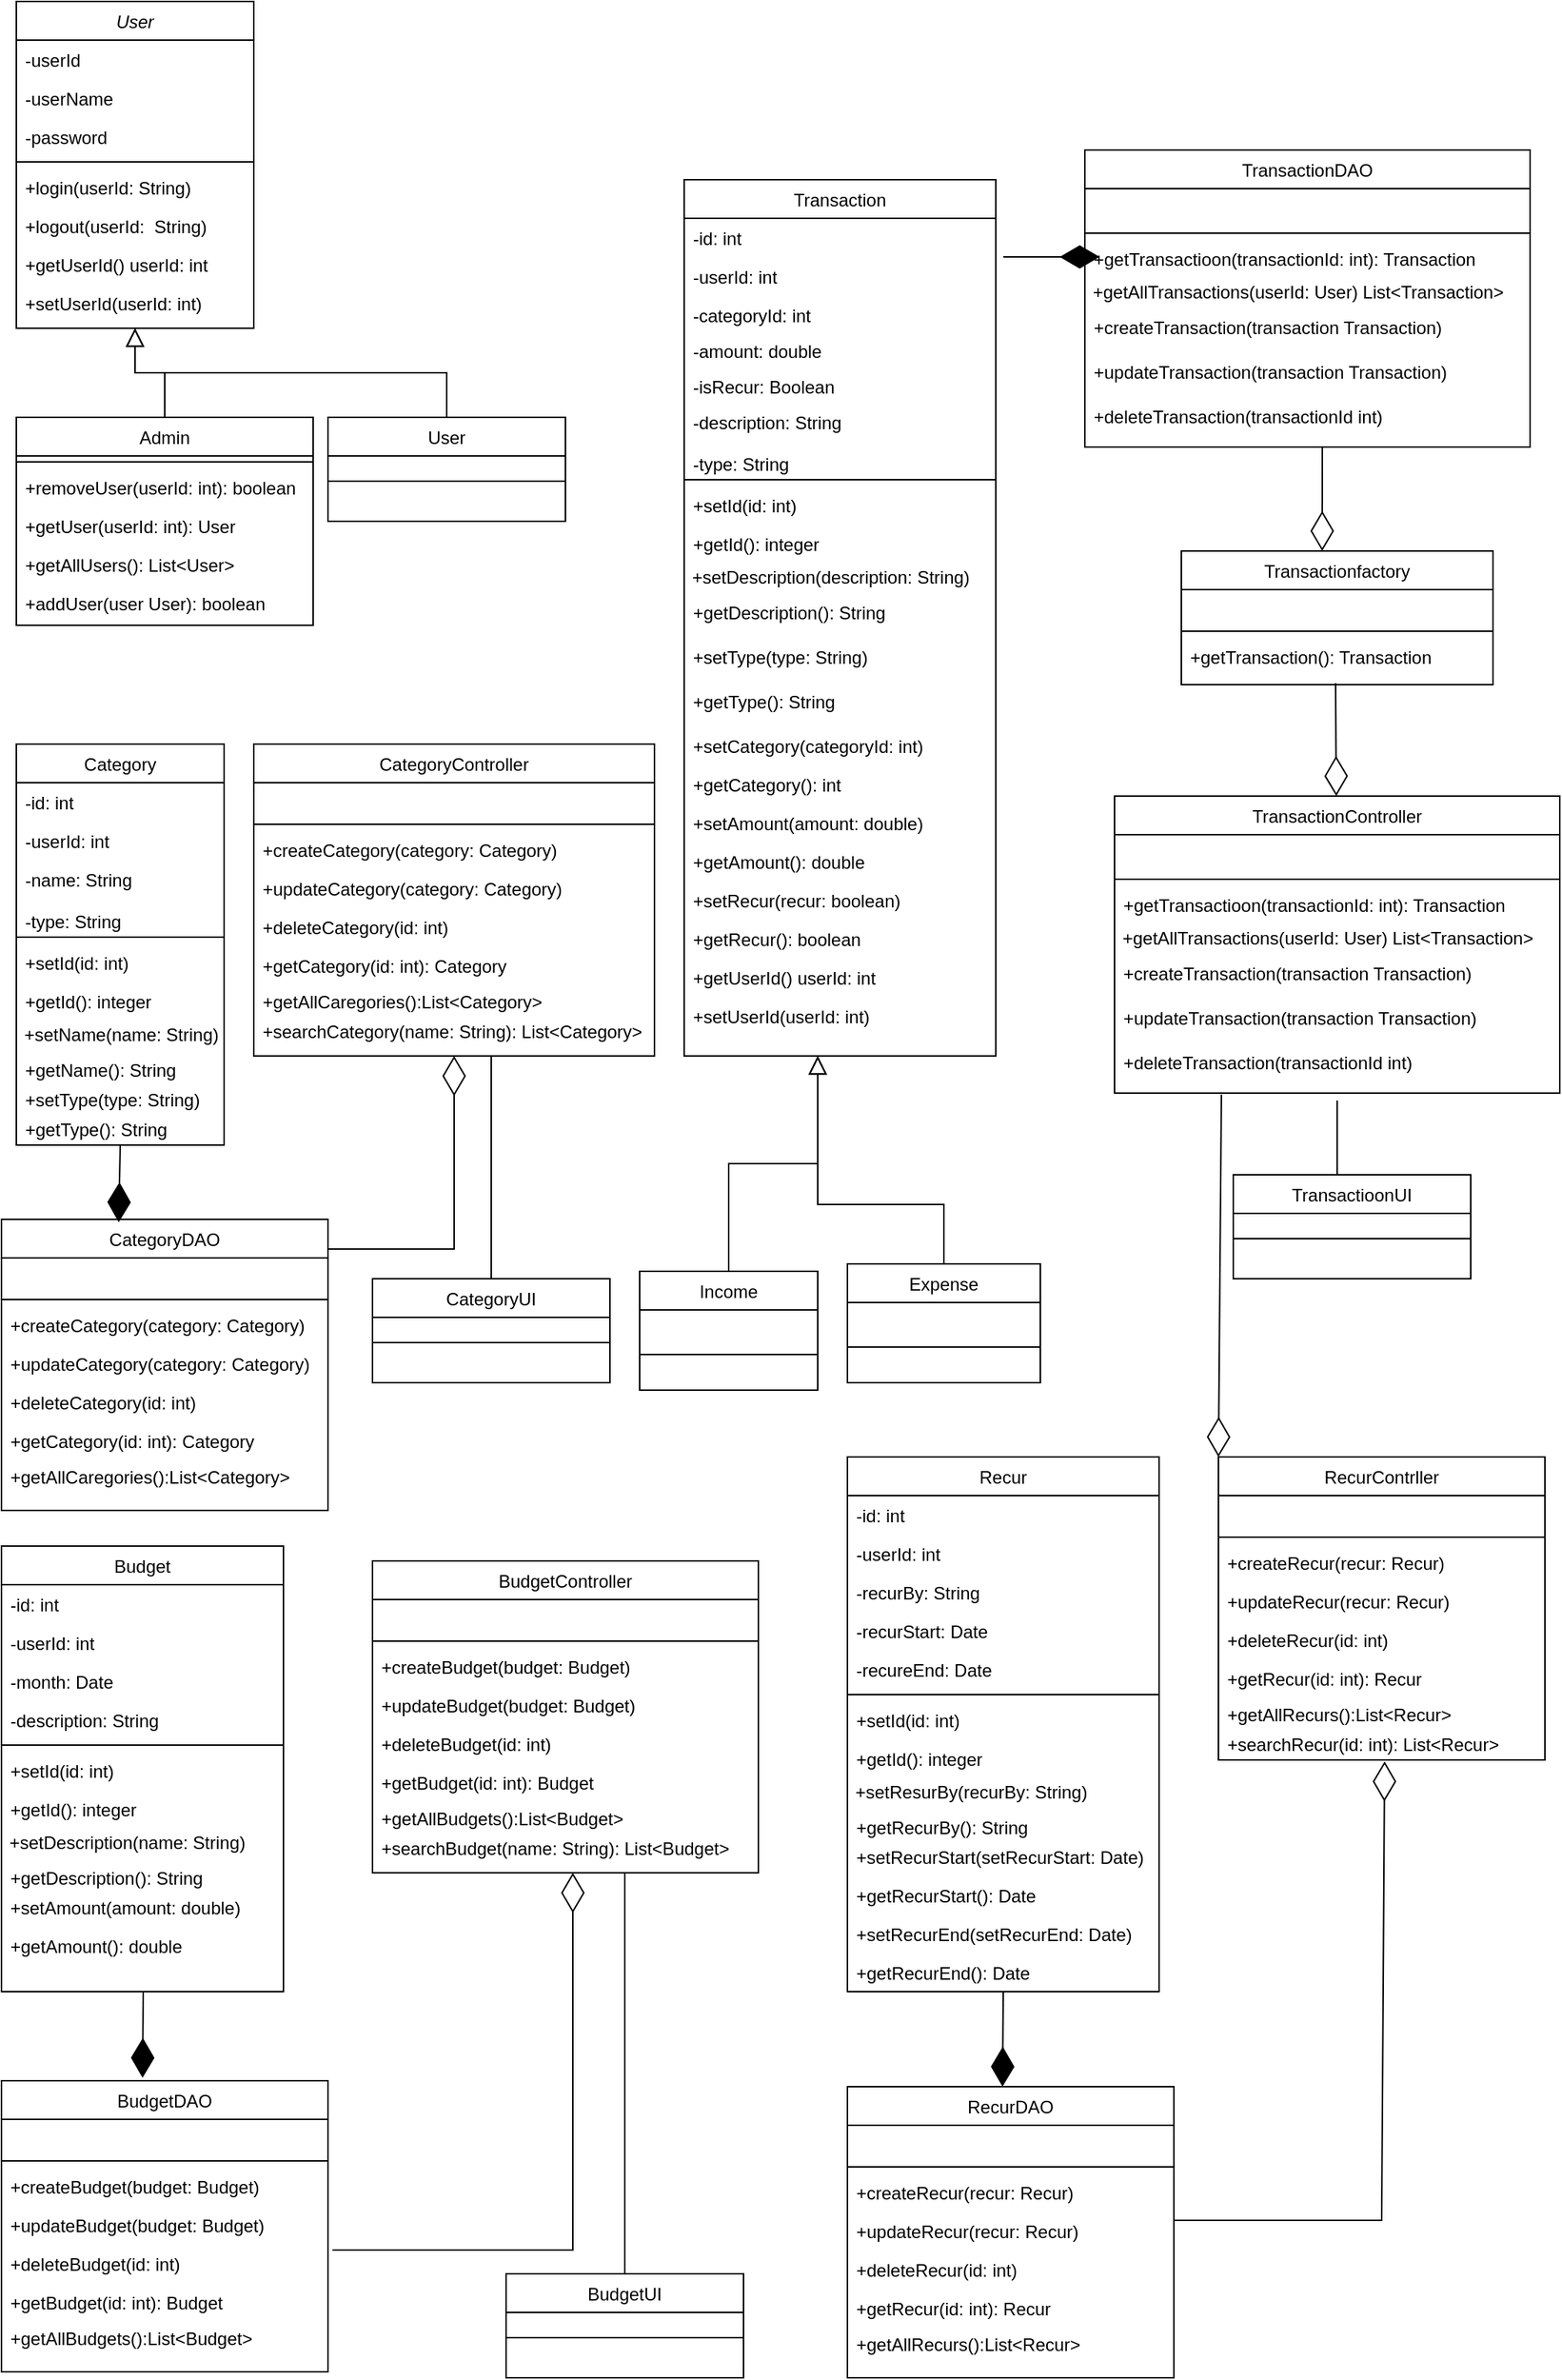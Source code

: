<mxfile version="15.9.6" type="device"><diagram id="C5RBs43oDa-KdzZeNtuy" name="Page-1"><mxGraphModel dx="828" dy="452" grid="1" gridSize="10" guides="1" tooltips="1" connect="1" arrows="1" fold="1" page="1" pageScale="1" pageWidth="827" pageHeight="1169" math="0" shadow="0"><root><mxCell id="WIyWlLk6GJQsqaUBKTNV-0"/><mxCell id="WIyWlLk6GJQsqaUBKTNV-1" parent="WIyWlLk6GJQsqaUBKTNV-0"/><mxCell id="zkfFHV4jXpPFQw0GAbJ--0" value="User" style="swimlane;fontStyle=2;align=center;verticalAlign=top;childLayout=stackLayout;horizontal=1;startSize=26;horizontalStack=0;resizeParent=1;resizeLast=0;collapsible=1;marginBottom=0;rounded=0;shadow=0;strokeWidth=1;" parent="WIyWlLk6GJQsqaUBKTNV-1" vertex="1"><mxGeometry x="30" y="20" width="160" height="220" as="geometry"><mxRectangle x="230" y="140" width="160" height="26" as="alternateBounds"/></mxGeometry></mxCell><mxCell id="zkfFHV4jXpPFQw0GAbJ--3" value="-userId" style="text;align=left;verticalAlign=top;spacingLeft=4;spacingRight=4;overflow=hidden;rotatable=0;points=[[0,0.5],[1,0.5]];portConstraint=eastwest;rounded=0;shadow=0;html=0;" parent="zkfFHV4jXpPFQw0GAbJ--0" vertex="1"><mxGeometry y="26" width="160" height="26" as="geometry"/></mxCell><mxCell id="zkfFHV4jXpPFQw0GAbJ--1" value="-userName" style="text;align=left;verticalAlign=top;spacingLeft=4;spacingRight=4;overflow=hidden;rotatable=0;points=[[0,0.5],[1,0.5]];portConstraint=eastwest;" parent="zkfFHV4jXpPFQw0GAbJ--0" vertex="1"><mxGeometry y="52" width="160" height="26" as="geometry"/></mxCell><mxCell id="zkfFHV4jXpPFQw0GAbJ--2" value="-password" style="text;align=left;verticalAlign=top;spacingLeft=4;spacingRight=4;overflow=hidden;rotatable=0;points=[[0,0.5],[1,0.5]];portConstraint=eastwest;rounded=0;shadow=0;html=0;" parent="zkfFHV4jXpPFQw0GAbJ--0" vertex="1"><mxGeometry y="78" width="160" height="26" as="geometry"/></mxCell><mxCell id="zkfFHV4jXpPFQw0GAbJ--4" value="" style="line;html=1;strokeWidth=1;align=left;verticalAlign=middle;spacingTop=-1;spacingLeft=3;spacingRight=3;rotatable=0;labelPosition=right;points=[];portConstraint=eastwest;" parent="zkfFHV4jXpPFQw0GAbJ--0" vertex="1"><mxGeometry y="104" width="160" height="8" as="geometry"/></mxCell><mxCell id="zkfFHV4jXpPFQw0GAbJ--5" value="+login(userId: String) " style="text;align=left;verticalAlign=top;spacingLeft=4;spacingRight=4;overflow=hidden;rotatable=0;points=[[0,0.5],[1,0.5]];portConstraint=eastwest;" parent="zkfFHV4jXpPFQw0GAbJ--0" vertex="1"><mxGeometry y="112" width="160" height="26" as="geometry"/></mxCell><mxCell id="Sy0WGKIZTDBv-Nw0rcIG-1" value="+logout(userId:  String)" style="text;align=left;verticalAlign=top;spacingLeft=4;spacingRight=4;overflow=hidden;rotatable=0;points=[[0,0.5],[1,0.5]];portConstraint=eastwest;" vertex="1" parent="zkfFHV4jXpPFQw0GAbJ--0"><mxGeometry y="138" width="160" height="26" as="geometry"/></mxCell><mxCell id="Sy0WGKIZTDBv-Nw0rcIG-56" value="+getUserId() userId: int" style="text;align=left;verticalAlign=top;spacingLeft=4;spacingRight=4;overflow=hidden;rotatable=0;points=[[0,0.5],[1,0.5]];portConstraint=eastwest;" vertex="1" parent="zkfFHV4jXpPFQw0GAbJ--0"><mxGeometry y="164" width="160" height="26" as="geometry"/></mxCell><mxCell id="Sy0WGKIZTDBv-Nw0rcIG-57" value="+setUserId(userId: int) " style="text;align=left;verticalAlign=top;spacingLeft=4;spacingRight=4;overflow=hidden;rotatable=0;points=[[0,0.5],[1,0.5]];portConstraint=eastwest;" vertex="1" parent="zkfFHV4jXpPFQw0GAbJ--0"><mxGeometry y="190" width="160" height="26" as="geometry"/></mxCell><mxCell id="zkfFHV4jXpPFQw0GAbJ--6" value="Admin" style="swimlane;fontStyle=0;align=center;verticalAlign=top;childLayout=stackLayout;horizontal=1;startSize=26;horizontalStack=0;resizeParent=1;resizeLast=0;collapsible=1;marginBottom=0;rounded=0;shadow=0;strokeWidth=1;" parent="WIyWlLk6GJQsqaUBKTNV-1" vertex="1"><mxGeometry x="30" y="300" width="200" height="140" as="geometry"><mxRectangle x="130" y="380" width="160" height="26" as="alternateBounds"/></mxGeometry></mxCell><mxCell id="zkfFHV4jXpPFQw0GAbJ--9" value="" style="line;html=1;strokeWidth=1;align=left;verticalAlign=middle;spacingTop=-1;spacingLeft=3;spacingRight=3;rotatable=0;labelPosition=right;points=[];portConstraint=eastwest;" parent="zkfFHV4jXpPFQw0GAbJ--6" vertex="1"><mxGeometry y="26" width="200" height="8" as="geometry"/></mxCell><mxCell id="zkfFHV4jXpPFQw0GAbJ--11" value="+removeUser(userId: int): boolean" style="text;align=left;verticalAlign=top;spacingLeft=4;spacingRight=4;overflow=hidden;rotatable=0;points=[[0,0.5],[1,0.5]];portConstraint=eastwest;" parent="zkfFHV4jXpPFQw0GAbJ--6" vertex="1"><mxGeometry y="34" width="200" height="26" as="geometry"/></mxCell><mxCell id="Sy0WGKIZTDBv-Nw0rcIG-2" value="+getUser(userId: int): User" style="text;align=left;verticalAlign=top;spacingLeft=4;spacingRight=4;overflow=hidden;rotatable=0;points=[[0,0.5],[1,0.5]];portConstraint=eastwest;" vertex="1" parent="zkfFHV4jXpPFQw0GAbJ--6"><mxGeometry y="60" width="200" height="26" as="geometry"/></mxCell><mxCell id="Sy0WGKIZTDBv-Nw0rcIG-3" value="+getAllUsers(): List&lt;User&gt;" style="text;align=left;verticalAlign=top;spacingLeft=4;spacingRight=4;overflow=hidden;rotatable=0;points=[[0,0.5],[1,0.5]];portConstraint=eastwest;" vertex="1" parent="zkfFHV4jXpPFQw0GAbJ--6"><mxGeometry y="86" width="200" height="26" as="geometry"/></mxCell><mxCell id="zkfFHV4jXpPFQw0GAbJ--10" value="+addUser(user User): boolean" style="text;align=left;verticalAlign=top;spacingLeft=4;spacingRight=4;overflow=hidden;rotatable=0;points=[[0,0.5],[1,0.5]];portConstraint=eastwest;fontStyle=0" parent="zkfFHV4jXpPFQw0GAbJ--6" vertex="1"><mxGeometry y="112" width="200" height="22" as="geometry"/></mxCell><mxCell id="zkfFHV4jXpPFQw0GAbJ--12" value="" style="endArrow=block;endSize=10;endFill=0;shadow=0;strokeWidth=1;rounded=0;edgeStyle=elbowEdgeStyle;elbow=vertical;" parent="WIyWlLk6GJQsqaUBKTNV-1" source="zkfFHV4jXpPFQw0GAbJ--6" target="zkfFHV4jXpPFQw0GAbJ--0" edge="1"><mxGeometry width="160" relative="1" as="geometry"><mxPoint x="200" y="203" as="sourcePoint"/><mxPoint x="200" y="203" as="targetPoint"/></mxGeometry></mxCell><mxCell id="zkfFHV4jXpPFQw0GAbJ--13" value="User" style="swimlane;fontStyle=0;align=center;verticalAlign=top;childLayout=stackLayout;horizontal=1;startSize=26;horizontalStack=0;resizeParent=1;resizeLast=0;collapsible=1;marginBottom=0;rounded=0;shadow=0;strokeWidth=1;" parent="WIyWlLk6GJQsqaUBKTNV-1" vertex="1"><mxGeometry x="240" y="300" width="160" height="70" as="geometry"><mxRectangle x="340" y="380" width="170" height="26" as="alternateBounds"/></mxGeometry></mxCell><mxCell id="zkfFHV4jXpPFQw0GAbJ--15" value="" style="line;html=1;strokeWidth=1;align=left;verticalAlign=middle;spacingTop=-1;spacingLeft=3;spacingRight=3;rotatable=0;labelPosition=right;points=[];portConstraint=eastwest;" parent="zkfFHV4jXpPFQw0GAbJ--13" vertex="1"><mxGeometry y="26" width="160" height="34" as="geometry"/></mxCell><mxCell id="zkfFHV4jXpPFQw0GAbJ--16" value="" style="endArrow=block;endSize=10;endFill=0;shadow=0;strokeWidth=1;rounded=0;edgeStyle=elbowEdgeStyle;elbow=vertical;" parent="WIyWlLk6GJQsqaUBKTNV-1" source="zkfFHV4jXpPFQw0GAbJ--13" target="zkfFHV4jXpPFQw0GAbJ--0" edge="1"><mxGeometry width="160" relative="1" as="geometry"><mxPoint x="210" y="373" as="sourcePoint"/><mxPoint x="310" y="271" as="targetPoint"/></mxGeometry></mxCell><mxCell id="zkfFHV4jXpPFQw0GAbJ--17" value="Category" style="swimlane;fontStyle=0;align=center;verticalAlign=top;childLayout=stackLayout;horizontal=1;startSize=26;horizontalStack=0;resizeParent=1;resizeLast=0;collapsible=1;marginBottom=0;rounded=0;shadow=0;strokeWidth=1;" parent="WIyWlLk6GJQsqaUBKTNV-1" vertex="1"><mxGeometry x="30" y="520" width="140" height="270" as="geometry"><mxRectangle x="550" y="140" width="160" height="26" as="alternateBounds"/></mxGeometry></mxCell><mxCell id="zkfFHV4jXpPFQw0GAbJ--18" value="-id: int" style="text;align=left;verticalAlign=top;spacingLeft=4;spacingRight=4;overflow=hidden;rotatable=0;points=[[0,0.5],[1,0.5]];portConstraint=eastwest;" parent="zkfFHV4jXpPFQw0GAbJ--17" vertex="1"><mxGeometry y="26" width="140" height="26" as="geometry"/></mxCell><mxCell id="Sy0WGKIZTDBv-Nw0rcIG-22" value="-userId: int" style="text;align=left;verticalAlign=top;spacingLeft=4;spacingRight=4;overflow=hidden;rotatable=0;points=[[0,0.5],[1,0.5]];portConstraint=eastwest;" vertex="1" parent="zkfFHV4jXpPFQw0GAbJ--17"><mxGeometry y="52" width="140" height="26" as="geometry"/></mxCell><mxCell id="zkfFHV4jXpPFQw0GAbJ--19" value="-name: String&#10;&#10;-type: String" style="text;align=left;verticalAlign=top;spacingLeft=4;spacingRight=4;overflow=hidden;rotatable=0;points=[[0,0.5],[1,0.5]];portConstraint=eastwest;rounded=0;shadow=0;html=0;" parent="zkfFHV4jXpPFQw0GAbJ--17" vertex="1"><mxGeometry y="78" width="140" height="48" as="geometry"/></mxCell><mxCell id="zkfFHV4jXpPFQw0GAbJ--23" value="" style="line;html=1;strokeWidth=1;align=left;verticalAlign=middle;spacingTop=-1;spacingLeft=3;spacingRight=3;rotatable=0;labelPosition=right;points=[];portConstraint=eastwest;" parent="zkfFHV4jXpPFQw0GAbJ--17" vertex="1"><mxGeometry y="126" width="140" height="8" as="geometry"/></mxCell><mxCell id="zkfFHV4jXpPFQw0GAbJ--24" value="+setId(id: int)" style="text;align=left;verticalAlign=top;spacingLeft=4;spacingRight=4;overflow=hidden;rotatable=0;points=[[0,0.5],[1,0.5]];portConstraint=eastwest;" parent="zkfFHV4jXpPFQw0GAbJ--17" vertex="1"><mxGeometry y="134" width="140" height="26" as="geometry"/></mxCell><mxCell id="zkfFHV4jXpPFQw0GAbJ--25" value="+getId(): integer" style="text;align=left;verticalAlign=top;spacingLeft=4;spacingRight=4;overflow=hidden;rotatable=0;points=[[0,0.5],[1,0.5]];portConstraint=eastwest;" parent="zkfFHV4jXpPFQw0GAbJ--17" vertex="1"><mxGeometry y="160" width="140" height="26" as="geometry"/></mxCell><mxCell id="Sy0WGKIZTDBv-Nw0rcIG-4" value="&amp;nbsp;+setName(name: String)" style="text;html=1;align=left;verticalAlign=middle;resizable=0;points=[];autosize=1;strokeColor=none;fillColor=none;strokeWidth=1;perimeterSpacing=0;" vertex="1" parent="zkfFHV4jXpPFQw0GAbJ--17"><mxGeometry y="186" width="140" height="20" as="geometry"/></mxCell><mxCell id="Sy0WGKIZTDBv-Nw0rcIG-5" value="+getName(): String" style="text;align=left;verticalAlign=top;spacingLeft=4;spacingRight=4;overflow=hidden;rotatable=0;points=[[0,0.5],[1,0.5]];portConstraint=eastwest;" vertex="1" parent="zkfFHV4jXpPFQw0GAbJ--17"><mxGeometry y="206" width="140" height="20" as="geometry"/></mxCell><mxCell id="Sy0WGKIZTDBv-Nw0rcIG-6" value="+setType(type: String)" style="text;align=left;verticalAlign=top;spacingLeft=4;spacingRight=4;overflow=hidden;rotatable=0;points=[[0,0.5],[1,0.5]];portConstraint=eastwest;" vertex="1" parent="zkfFHV4jXpPFQw0GAbJ--17"><mxGeometry y="226" width="140" height="20" as="geometry"/></mxCell><mxCell id="Sy0WGKIZTDBv-Nw0rcIG-7" value="+getType(): String" style="text;align=left;verticalAlign=top;spacingLeft=4;spacingRight=4;overflow=hidden;rotatable=0;points=[[0,0.5],[1,0.5]];portConstraint=eastwest;" vertex="1" parent="zkfFHV4jXpPFQw0GAbJ--17"><mxGeometry y="246" width="140" height="20" as="geometry"/></mxCell><mxCell id="Sy0WGKIZTDBv-Nw0rcIG-8" value="CategoryDAO" style="swimlane;fontStyle=0;align=center;verticalAlign=top;childLayout=stackLayout;horizontal=1;startSize=26;horizontalStack=0;resizeParent=1;resizeLast=0;collapsible=1;marginBottom=0;rounded=0;shadow=0;strokeWidth=1;" vertex="1" parent="WIyWlLk6GJQsqaUBKTNV-1"><mxGeometry x="20" y="840" width="220" height="196" as="geometry"><mxRectangle x="550" y="140" width="160" height="26" as="alternateBounds"/></mxGeometry></mxCell><mxCell id="Sy0WGKIZTDBv-Nw0rcIG-31" value="" style="endArrow=diamondThin;endFill=0;endSize=24;html=1;rounded=0;entryX=0.5;entryY=1;entryDx=0;entryDy=0;" edge="1" parent="Sy0WGKIZTDBv-Nw0rcIG-8" target="Sy0WGKIZTDBv-Nw0rcIG-23"><mxGeometry width="160" relative="1" as="geometry"><mxPoint x="220" y="20" as="sourcePoint"/><mxPoint x="380" y="20" as="targetPoint"/><Array as="points"><mxPoint x="305" y="20"/></Array></mxGeometry></mxCell><mxCell id="Sy0WGKIZTDBv-Nw0rcIG-10" value=" " style="text;align=left;verticalAlign=top;spacingLeft=4;spacingRight=4;overflow=hidden;rotatable=0;points=[[0,0.5],[1,0.5]];portConstraint=eastwest;rounded=0;shadow=0;html=0;" vertex="1" parent="Sy0WGKIZTDBv-Nw0rcIG-8"><mxGeometry y="26" width="220" height="24" as="geometry"/></mxCell><mxCell id="Sy0WGKIZTDBv-Nw0rcIG-11" value="" style="line;html=1;strokeWidth=1;align=left;verticalAlign=middle;spacingTop=-1;spacingLeft=3;spacingRight=3;rotatable=0;labelPosition=right;points=[];portConstraint=eastwest;" vertex="1" parent="Sy0WGKIZTDBv-Nw0rcIG-8"><mxGeometry y="50" width="220" height="8" as="geometry"/></mxCell><mxCell id="Sy0WGKIZTDBv-Nw0rcIG-12" value="+createCategory(category: Category)" style="text;align=left;verticalAlign=top;spacingLeft=4;spacingRight=4;overflow=hidden;rotatable=0;points=[[0,0.5],[1,0.5]];portConstraint=eastwest;" vertex="1" parent="Sy0WGKIZTDBv-Nw0rcIG-8"><mxGeometry y="58" width="220" height="26" as="geometry"/></mxCell><mxCell id="Sy0WGKIZTDBv-Nw0rcIG-13" value="+updateCategory(category: Category)" style="text;align=left;verticalAlign=top;spacingLeft=4;spacingRight=4;overflow=hidden;rotatable=0;points=[[0,0.5],[1,0.5]];portConstraint=eastwest;" vertex="1" parent="Sy0WGKIZTDBv-Nw0rcIG-8"><mxGeometry y="84" width="220" height="26" as="geometry"/></mxCell><mxCell id="Sy0WGKIZTDBv-Nw0rcIG-18" value="+deleteCategory(id: int)" style="text;align=left;verticalAlign=top;spacingLeft=4;spacingRight=4;overflow=hidden;rotatable=0;points=[[0,0.5],[1,0.5]];portConstraint=eastwest;" vertex="1" parent="Sy0WGKIZTDBv-Nw0rcIG-8"><mxGeometry y="110" width="220" height="26" as="geometry"/></mxCell><mxCell id="Sy0WGKIZTDBv-Nw0rcIG-19" value="+getCategory(id: int): Category" style="text;align=left;verticalAlign=top;spacingLeft=4;spacingRight=4;overflow=hidden;rotatable=0;points=[[0,0.5],[1,0.5]];portConstraint=eastwest;" vertex="1" parent="Sy0WGKIZTDBv-Nw0rcIG-8"><mxGeometry y="136" width="220" height="24" as="geometry"/></mxCell><mxCell id="Sy0WGKIZTDBv-Nw0rcIG-20" value="+getAllCaregories():List&lt;Category&gt;" style="text;align=left;verticalAlign=top;spacingLeft=4;spacingRight=4;overflow=hidden;rotatable=0;points=[[0,0.5],[1,0.5]];portConstraint=eastwest;" vertex="1" parent="Sy0WGKIZTDBv-Nw0rcIG-8"><mxGeometry y="160" width="220" height="20" as="geometry"/></mxCell><mxCell id="Sy0WGKIZTDBv-Nw0rcIG-21" value="" style="endArrow=diamondThin;endFill=1;endSize=24;html=1;rounded=0;exitX=0.5;exitY=1;exitDx=0;exitDy=0;entryX=0.359;entryY=0.01;entryDx=0;entryDy=0;entryPerimeter=0;" edge="1" parent="WIyWlLk6GJQsqaUBKTNV-1" source="zkfFHV4jXpPFQw0GAbJ--17" target="Sy0WGKIZTDBv-Nw0rcIG-8"><mxGeometry width="160" relative="1" as="geometry"><mxPoint x="180" y="840" as="sourcePoint"/><mxPoint x="340" y="840" as="targetPoint"/></mxGeometry></mxCell><mxCell id="Sy0WGKIZTDBv-Nw0rcIG-23" value="CategoryController" style="swimlane;fontStyle=0;align=center;verticalAlign=top;childLayout=stackLayout;horizontal=1;startSize=26;horizontalStack=0;resizeParent=1;resizeLast=0;collapsible=1;marginBottom=0;rounded=0;shadow=0;strokeWidth=1;" vertex="1" parent="WIyWlLk6GJQsqaUBKTNV-1"><mxGeometry x="190" y="520" width="270" height="210" as="geometry"><mxRectangle x="550" y="140" width="160" height="26" as="alternateBounds"/></mxGeometry></mxCell><mxCell id="Sy0WGKIZTDBv-Nw0rcIG-24" value=" " style="text;align=left;verticalAlign=top;spacingLeft=4;spacingRight=4;overflow=hidden;rotatable=0;points=[[0,0.5],[1,0.5]];portConstraint=eastwest;rounded=0;shadow=0;html=0;" vertex="1" parent="Sy0WGKIZTDBv-Nw0rcIG-23"><mxGeometry y="26" width="270" height="24" as="geometry"/></mxCell><mxCell id="Sy0WGKIZTDBv-Nw0rcIG-25" value="" style="line;html=1;strokeWidth=1;align=left;verticalAlign=middle;spacingTop=-1;spacingLeft=3;spacingRight=3;rotatable=0;labelPosition=right;points=[];portConstraint=eastwest;" vertex="1" parent="Sy0WGKIZTDBv-Nw0rcIG-23"><mxGeometry y="50" width="270" height="8" as="geometry"/></mxCell><mxCell id="Sy0WGKIZTDBv-Nw0rcIG-26" value="+createCategory(category: Category)" style="text;align=left;verticalAlign=top;spacingLeft=4;spacingRight=4;overflow=hidden;rotatable=0;points=[[0,0.5],[1,0.5]];portConstraint=eastwest;" vertex="1" parent="Sy0WGKIZTDBv-Nw0rcIG-23"><mxGeometry y="58" width="270" height="26" as="geometry"/></mxCell><mxCell id="Sy0WGKIZTDBv-Nw0rcIG-27" value="+updateCategory(category: Category)" style="text;align=left;verticalAlign=top;spacingLeft=4;spacingRight=4;overflow=hidden;rotatable=0;points=[[0,0.5],[1,0.5]];portConstraint=eastwest;" vertex="1" parent="Sy0WGKIZTDBv-Nw0rcIG-23"><mxGeometry y="84" width="270" height="26" as="geometry"/></mxCell><mxCell id="Sy0WGKIZTDBv-Nw0rcIG-28" value="+deleteCategory(id: int)" style="text;align=left;verticalAlign=top;spacingLeft=4;spacingRight=4;overflow=hidden;rotatable=0;points=[[0,0.5],[1,0.5]];portConstraint=eastwest;" vertex="1" parent="Sy0WGKIZTDBv-Nw0rcIG-23"><mxGeometry y="110" width="270" height="26" as="geometry"/></mxCell><mxCell id="Sy0WGKIZTDBv-Nw0rcIG-29" value="+getCategory(id: int): Category" style="text;align=left;verticalAlign=top;spacingLeft=4;spacingRight=4;overflow=hidden;rotatable=0;points=[[0,0.5],[1,0.5]];portConstraint=eastwest;" vertex="1" parent="Sy0WGKIZTDBv-Nw0rcIG-23"><mxGeometry y="136" width="270" height="24" as="geometry"/></mxCell><mxCell id="Sy0WGKIZTDBv-Nw0rcIG-30" value="+getAllCaregories():List&lt;Category&gt;" style="text;align=left;verticalAlign=top;spacingLeft=4;spacingRight=4;overflow=hidden;rotatable=0;points=[[0,0.5],[1,0.5]];portConstraint=eastwest;" vertex="1" parent="Sy0WGKIZTDBv-Nw0rcIG-23"><mxGeometry y="160" width="270" height="20" as="geometry"/></mxCell><mxCell id="Sy0WGKIZTDBv-Nw0rcIG-32" value="+searchCategory(name: String): List&lt;Category&gt;" style="text;align=left;verticalAlign=top;spacingLeft=4;spacingRight=4;overflow=hidden;rotatable=0;points=[[0,0.5],[1,0.5]];portConstraint=eastwest;" vertex="1" parent="Sy0WGKIZTDBv-Nw0rcIG-23"><mxGeometry y="180" width="270" height="24" as="geometry"/></mxCell><mxCell id="Sy0WGKIZTDBv-Nw0rcIG-33" value="CategoryUI" style="swimlane;fontStyle=0;align=center;verticalAlign=top;childLayout=stackLayout;horizontal=1;startSize=26;horizontalStack=0;resizeParent=1;resizeLast=0;collapsible=1;marginBottom=0;rounded=0;shadow=0;strokeWidth=1;" vertex="1" parent="WIyWlLk6GJQsqaUBKTNV-1"><mxGeometry x="270" y="880" width="160" height="70" as="geometry"><mxRectangle x="340" y="380" width="170" height="26" as="alternateBounds"/></mxGeometry></mxCell><mxCell id="Sy0WGKIZTDBv-Nw0rcIG-34" value="" style="line;html=1;strokeWidth=1;align=left;verticalAlign=middle;spacingTop=-1;spacingLeft=3;spacingRight=3;rotatable=0;labelPosition=right;points=[];portConstraint=eastwest;" vertex="1" parent="Sy0WGKIZTDBv-Nw0rcIG-33"><mxGeometry y="26" width="160" height="34" as="geometry"/></mxCell><mxCell id="Sy0WGKIZTDBv-Nw0rcIG-35" value="" style="endArrow=none;html=1;rounded=0;" edge="1" parent="WIyWlLk6GJQsqaUBKTNV-1"><mxGeometry width="50" height="50" relative="1" as="geometry"><mxPoint x="350" y="880" as="sourcePoint"/><mxPoint x="350" y="730" as="targetPoint"/></mxGeometry></mxCell><mxCell id="Sy0WGKIZTDBv-Nw0rcIG-36" value="Expense" style="swimlane;fontStyle=0;align=center;verticalAlign=top;childLayout=stackLayout;horizontal=1;startSize=26;horizontalStack=0;resizeParent=1;resizeLast=0;collapsible=1;marginBottom=0;rounded=0;shadow=0;strokeWidth=1;" vertex="1" parent="WIyWlLk6GJQsqaUBKTNV-1"><mxGeometry x="590" y="870" width="130" height="80" as="geometry"><mxRectangle x="550" y="140" width="160" height="26" as="alternateBounds"/></mxGeometry></mxCell><mxCell id="Sy0WGKIZTDBv-Nw0rcIG-37" value=" " style="text;align=left;verticalAlign=top;spacingLeft=4;spacingRight=4;overflow=hidden;rotatable=0;points=[[0,0.5],[1,0.5]];portConstraint=eastwest;" vertex="1" parent="Sy0WGKIZTDBv-Nw0rcIG-36"><mxGeometry y="26" width="130" height="26" as="geometry"/></mxCell><mxCell id="Sy0WGKIZTDBv-Nw0rcIG-40" value="" style="line;html=1;strokeWidth=1;align=left;verticalAlign=middle;spacingTop=-1;spacingLeft=3;spacingRight=3;rotatable=0;labelPosition=right;points=[];portConstraint=eastwest;" vertex="1" parent="Sy0WGKIZTDBv-Nw0rcIG-36"><mxGeometry y="52" width="130" height="8" as="geometry"/></mxCell><mxCell id="Sy0WGKIZTDBv-Nw0rcIG-60" value="TransactionDAO" style="swimlane;fontStyle=0;align=center;verticalAlign=top;childLayout=stackLayout;horizontal=1;startSize=26;horizontalStack=0;resizeParent=1;resizeLast=0;collapsible=1;marginBottom=0;rounded=0;shadow=0;strokeWidth=1;" vertex="1" parent="WIyWlLk6GJQsqaUBKTNV-1"><mxGeometry x="750" y="120" width="300" height="200" as="geometry"><mxRectangle x="550" y="140" width="160" height="26" as="alternateBounds"/></mxGeometry></mxCell><mxCell id="Sy0WGKIZTDBv-Nw0rcIG-61" value=" " style="text;align=left;verticalAlign=top;spacingLeft=4;spacingRight=4;overflow=hidden;rotatable=0;points=[[0,0.5],[1,0.5]];portConstraint=eastwest;" vertex="1" parent="Sy0WGKIZTDBv-Nw0rcIG-60"><mxGeometry y="26" width="300" height="26" as="geometry"/></mxCell><mxCell id="Sy0WGKIZTDBv-Nw0rcIG-67" value="" style="line;html=1;strokeWidth=1;align=left;verticalAlign=middle;spacingTop=-1;spacingLeft=3;spacingRight=3;rotatable=0;labelPosition=right;points=[];portConstraint=eastwest;" vertex="1" parent="Sy0WGKIZTDBv-Nw0rcIG-60"><mxGeometry y="52" width="300" height="8" as="geometry"/></mxCell><mxCell id="Sy0WGKIZTDBv-Nw0rcIG-69" value="+getTransactioon(transactionId: int): Transaction" style="text;align=left;verticalAlign=top;spacingLeft=4;spacingRight=4;overflow=hidden;rotatable=0;points=[[0,0.5],[1,0.5]];portConstraint=eastwest;" vertex="1" parent="Sy0WGKIZTDBv-Nw0rcIG-60"><mxGeometry y="60" width="300" height="26" as="geometry"/></mxCell><mxCell id="Sy0WGKIZTDBv-Nw0rcIG-70" value="&amp;nbsp;+getAllTransactions(userId: User) List&amp;lt;Transaction&amp;gt;" style="text;html=1;align=left;verticalAlign=middle;resizable=0;points=[];autosize=1;strokeColor=none;fillColor=none;strokeWidth=1;perimeterSpacing=0;" vertex="1" parent="Sy0WGKIZTDBv-Nw0rcIG-60"><mxGeometry y="86" width="300" height="20" as="geometry"/></mxCell><mxCell id="Sy0WGKIZTDBv-Nw0rcIG-71" value="+createTransaction(transaction Transaction)" style="text;align=left;verticalAlign=top;spacingLeft=4;spacingRight=4;overflow=hidden;rotatable=0;points=[[0,0.5],[1,0.5]];portConstraint=eastwest;" vertex="1" parent="Sy0WGKIZTDBv-Nw0rcIG-60"><mxGeometry y="106" width="300" height="30" as="geometry"/></mxCell><mxCell id="Sy0WGKIZTDBv-Nw0rcIG-72" value="+updateTransaction(transaction Transaction)" style="text;align=left;verticalAlign=top;spacingLeft=4;spacingRight=4;overflow=hidden;rotatable=0;points=[[0,0.5],[1,0.5]];portConstraint=eastwest;" vertex="1" parent="Sy0WGKIZTDBv-Nw0rcIG-60"><mxGeometry y="136" width="300" height="30" as="geometry"/></mxCell><mxCell id="Sy0WGKIZTDBv-Nw0rcIG-73" value="+deleteTransaction(transactionId int)" style="text;align=left;verticalAlign=top;spacingLeft=4;spacingRight=4;overflow=hidden;rotatable=0;points=[[0,0.5],[1,0.5]];portConstraint=eastwest;" vertex="1" parent="Sy0WGKIZTDBv-Nw0rcIG-60"><mxGeometry y="166" width="300" height="30" as="geometry"/></mxCell><mxCell id="Sy0WGKIZTDBv-Nw0rcIG-84" value="TransactionController" style="swimlane;fontStyle=0;align=center;verticalAlign=top;childLayout=stackLayout;horizontal=1;startSize=26;horizontalStack=0;resizeParent=1;resizeLast=0;collapsible=1;marginBottom=0;rounded=0;shadow=0;strokeWidth=1;" vertex="1" parent="WIyWlLk6GJQsqaUBKTNV-1"><mxGeometry x="770" y="555" width="300" height="200" as="geometry"><mxRectangle x="550" y="140" width="160" height="26" as="alternateBounds"/></mxGeometry></mxCell><mxCell id="Sy0WGKIZTDBv-Nw0rcIG-85" value=" " style="text;align=left;verticalAlign=top;spacingLeft=4;spacingRight=4;overflow=hidden;rotatable=0;points=[[0,0.5],[1,0.5]];portConstraint=eastwest;" vertex="1" parent="Sy0WGKIZTDBv-Nw0rcIG-84"><mxGeometry y="26" width="300" height="26" as="geometry"/></mxCell><mxCell id="Sy0WGKIZTDBv-Nw0rcIG-86" value="" style="line;html=1;strokeWidth=1;align=left;verticalAlign=middle;spacingTop=-1;spacingLeft=3;spacingRight=3;rotatable=0;labelPosition=right;points=[];portConstraint=eastwest;" vertex="1" parent="Sy0WGKIZTDBv-Nw0rcIG-84"><mxGeometry y="52" width="300" height="8" as="geometry"/></mxCell><mxCell id="Sy0WGKIZTDBv-Nw0rcIG-87" value="+getTransactioon(transactionId: int): Transaction" style="text;align=left;verticalAlign=top;spacingLeft=4;spacingRight=4;overflow=hidden;rotatable=0;points=[[0,0.5],[1,0.5]];portConstraint=eastwest;" vertex="1" parent="Sy0WGKIZTDBv-Nw0rcIG-84"><mxGeometry y="60" width="300" height="26" as="geometry"/></mxCell><mxCell id="Sy0WGKIZTDBv-Nw0rcIG-88" value="&amp;nbsp;+getAllTransactions(userId: User) List&amp;lt;Transaction&amp;gt;" style="text;html=1;align=left;verticalAlign=middle;resizable=0;points=[];autosize=1;strokeColor=none;fillColor=none;strokeWidth=1;perimeterSpacing=0;" vertex="1" parent="Sy0WGKIZTDBv-Nw0rcIG-84"><mxGeometry y="86" width="300" height="20" as="geometry"/></mxCell><mxCell id="Sy0WGKIZTDBv-Nw0rcIG-89" value="+createTransaction(transaction Transaction)" style="text;align=left;verticalAlign=top;spacingLeft=4;spacingRight=4;overflow=hidden;rotatable=0;points=[[0,0.5],[1,0.5]];portConstraint=eastwest;" vertex="1" parent="Sy0WGKIZTDBv-Nw0rcIG-84"><mxGeometry y="106" width="300" height="30" as="geometry"/></mxCell><mxCell id="Sy0WGKIZTDBv-Nw0rcIG-90" value="+updateTransaction(transaction Transaction)" style="text;align=left;verticalAlign=top;spacingLeft=4;spacingRight=4;overflow=hidden;rotatable=0;points=[[0,0.5],[1,0.5]];portConstraint=eastwest;" vertex="1" parent="Sy0WGKIZTDBv-Nw0rcIG-84"><mxGeometry y="136" width="300" height="30" as="geometry"/></mxCell><mxCell id="Sy0WGKIZTDBv-Nw0rcIG-91" value="+deleteTransaction(transactionId int)" style="text;align=left;verticalAlign=top;spacingLeft=4;spacingRight=4;overflow=hidden;rotatable=0;points=[[0,0.5],[1,0.5]];portConstraint=eastwest;" vertex="1" parent="Sy0WGKIZTDBv-Nw0rcIG-84"><mxGeometry y="166" width="300" height="30" as="geometry"/></mxCell><mxCell id="Sy0WGKIZTDBv-Nw0rcIG-92" value="" style="endArrow=diamondThin;endFill=0;endSize=24;html=1;rounded=0;exitX=0.495;exitY=1.192;exitDx=0;exitDy=0;exitPerimeter=0;" edge="1" parent="WIyWlLk6GJQsqaUBKTNV-1" source="Sy0WGKIZTDBv-Nw0rcIG-219" target="Sy0WGKIZTDBv-Nw0rcIG-84"><mxGeometry width="160" relative="1" as="geometry"><mxPoint x="940" y="740" as="sourcePoint"/><mxPoint x="1100" y="740" as="targetPoint"/></mxGeometry></mxCell><mxCell id="Sy0WGKIZTDBv-Nw0rcIG-93" value="TransactioonUI" style="swimlane;fontStyle=0;align=center;verticalAlign=top;childLayout=stackLayout;horizontal=1;startSize=26;horizontalStack=0;resizeParent=1;resizeLast=0;collapsible=1;marginBottom=0;rounded=0;shadow=0;strokeWidth=1;" vertex="1" parent="WIyWlLk6GJQsqaUBKTNV-1"><mxGeometry x="850" y="810" width="160" height="70" as="geometry"><mxRectangle x="340" y="380" width="170" height="26" as="alternateBounds"/></mxGeometry></mxCell><mxCell id="Sy0WGKIZTDBv-Nw0rcIG-94" value="" style="line;html=1;strokeWidth=1;align=left;verticalAlign=middle;spacingTop=-1;spacingLeft=3;spacingRight=3;rotatable=0;labelPosition=right;points=[];portConstraint=eastwest;" vertex="1" parent="Sy0WGKIZTDBv-Nw0rcIG-93"><mxGeometry y="26" width="160" height="34" as="geometry"/></mxCell><mxCell id="Sy0WGKIZTDBv-Nw0rcIG-107" value="Transaction" style="swimlane;fontStyle=0;align=center;verticalAlign=top;childLayout=stackLayout;horizontal=1;startSize=26;horizontalStack=0;resizeParent=1;resizeLast=0;collapsible=1;marginBottom=0;rounded=0;shadow=0;strokeWidth=1;" vertex="1" parent="WIyWlLk6GJQsqaUBKTNV-1"><mxGeometry x="480" y="140" width="210" height="590" as="geometry"><mxRectangle x="550" y="140" width="160" height="26" as="alternateBounds"/></mxGeometry></mxCell><mxCell id="Sy0WGKIZTDBv-Nw0rcIG-108" value="-id: int" style="text;align=left;verticalAlign=top;spacingLeft=4;spacingRight=4;overflow=hidden;rotatable=0;points=[[0,0.5],[1,0.5]];portConstraint=eastwest;" vertex="1" parent="Sy0WGKIZTDBv-Nw0rcIG-107"><mxGeometry y="26" width="210" height="26" as="geometry"/></mxCell><mxCell id="Sy0WGKIZTDBv-Nw0rcIG-109" value="-userId: int" style="text;align=left;verticalAlign=top;spacingLeft=4;spacingRight=4;overflow=hidden;rotatable=0;points=[[0,0.5],[1,0.5]];portConstraint=eastwest;" vertex="1" parent="Sy0WGKIZTDBv-Nw0rcIG-107"><mxGeometry y="52" width="210" height="26" as="geometry"/></mxCell><mxCell id="Sy0WGKIZTDBv-Nw0rcIG-110" value="-categoryId: int" style="text;align=left;verticalAlign=top;spacingLeft=4;spacingRight=4;overflow=hidden;rotatable=0;points=[[0,0.5],[1,0.5]];portConstraint=eastwest;" vertex="1" parent="Sy0WGKIZTDBv-Nw0rcIG-107"><mxGeometry y="78" width="210" height="24" as="geometry"/></mxCell><mxCell id="Sy0WGKIZTDBv-Nw0rcIG-111" value="-amount: double" style="text;align=left;verticalAlign=top;spacingLeft=4;spacingRight=4;overflow=hidden;rotatable=0;points=[[0,0.5],[1,0.5]];portConstraint=eastwest;" vertex="1" parent="Sy0WGKIZTDBv-Nw0rcIG-107"><mxGeometry y="102" width="210" height="24" as="geometry"/></mxCell><mxCell id="Sy0WGKIZTDBv-Nw0rcIG-112" value="-isRecur: Boolean" style="text;align=left;verticalAlign=top;spacingLeft=4;spacingRight=4;overflow=hidden;rotatable=0;points=[[0,0.5],[1,0.5]];portConstraint=eastwest;" vertex="1" parent="Sy0WGKIZTDBv-Nw0rcIG-107"><mxGeometry y="126" width="210" height="24" as="geometry"/></mxCell><mxCell id="Sy0WGKIZTDBv-Nw0rcIG-113" value="-description: String&#10;&#10;-type: String" style="text;align=left;verticalAlign=top;spacingLeft=4;spacingRight=4;overflow=hidden;rotatable=0;points=[[0,0.5],[1,0.5]];portConstraint=eastwest;rounded=0;shadow=0;html=0;" vertex="1" parent="Sy0WGKIZTDBv-Nw0rcIG-107"><mxGeometry y="150" width="210" height="48" as="geometry"/></mxCell><mxCell id="Sy0WGKIZTDBv-Nw0rcIG-114" value="" style="line;html=1;strokeWidth=1;align=left;verticalAlign=middle;spacingTop=-1;spacingLeft=3;spacingRight=3;rotatable=0;labelPosition=right;points=[];portConstraint=eastwest;" vertex="1" parent="Sy0WGKIZTDBv-Nw0rcIG-107"><mxGeometry y="198" width="210" height="8" as="geometry"/></mxCell><mxCell id="Sy0WGKIZTDBv-Nw0rcIG-115" value="+setId(id: int)" style="text;align=left;verticalAlign=top;spacingLeft=4;spacingRight=4;overflow=hidden;rotatable=0;points=[[0,0.5],[1,0.5]];portConstraint=eastwest;" vertex="1" parent="Sy0WGKIZTDBv-Nw0rcIG-107"><mxGeometry y="206" width="210" height="26" as="geometry"/></mxCell><mxCell id="Sy0WGKIZTDBv-Nw0rcIG-116" value="+getId(): integer" style="text;align=left;verticalAlign=top;spacingLeft=4;spacingRight=4;overflow=hidden;rotatable=0;points=[[0,0.5],[1,0.5]];portConstraint=eastwest;" vertex="1" parent="Sy0WGKIZTDBv-Nw0rcIG-107"><mxGeometry y="232" width="210" height="26" as="geometry"/></mxCell><mxCell id="Sy0WGKIZTDBv-Nw0rcIG-117" value="&amp;nbsp;+setDescription(description: String)" style="text;html=1;align=left;verticalAlign=middle;resizable=0;points=[];autosize=1;strokeColor=none;fillColor=none;strokeWidth=1;perimeterSpacing=0;" vertex="1" parent="Sy0WGKIZTDBv-Nw0rcIG-107"><mxGeometry y="258" width="210" height="20" as="geometry"/></mxCell><mxCell id="Sy0WGKIZTDBv-Nw0rcIG-118" value="+getDescription(): String" style="text;align=left;verticalAlign=top;spacingLeft=4;spacingRight=4;overflow=hidden;rotatable=0;points=[[0,0.5],[1,0.5]];portConstraint=eastwest;" vertex="1" parent="Sy0WGKIZTDBv-Nw0rcIG-107"><mxGeometry y="278" width="210" height="30" as="geometry"/></mxCell><mxCell id="Sy0WGKIZTDBv-Nw0rcIG-119" value="+setType(type: String)" style="text;align=left;verticalAlign=top;spacingLeft=4;spacingRight=4;overflow=hidden;rotatable=0;points=[[0,0.5],[1,0.5]];portConstraint=eastwest;" vertex="1" parent="Sy0WGKIZTDBv-Nw0rcIG-107"><mxGeometry y="308" width="210" height="30" as="geometry"/></mxCell><mxCell id="Sy0WGKIZTDBv-Nw0rcIG-120" value="+getType(): String" style="text;align=left;verticalAlign=top;spacingLeft=4;spacingRight=4;overflow=hidden;rotatable=0;points=[[0,0.5],[1,0.5]];portConstraint=eastwest;" vertex="1" parent="Sy0WGKIZTDBv-Nw0rcIG-107"><mxGeometry y="338" width="210" height="30" as="geometry"/></mxCell><mxCell id="Sy0WGKIZTDBv-Nw0rcIG-121" value="+setCategory(categoryId: int)" style="text;align=left;verticalAlign=top;spacingLeft=4;spacingRight=4;overflow=hidden;rotatable=0;points=[[0,0.5],[1,0.5]];portConstraint=eastwest;" vertex="1" parent="Sy0WGKIZTDBv-Nw0rcIG-107"><mxGeometry y="368" width="210" height="26" as="geometry"/></mxCell><mxCell id="Sy0WGKIZTDBv-Nw0rcIG-122" value="+getCategory(): int" style="text;align=left;verticalAlign=top;spacingLeft=4;spacingRight=4;overflow=hidden;rotatable=0;points=[[0,0.5],[1,0.5]];portConstraint=eastwest;" vertex="1" parent="Sy0WGKIZTDBv-Nw0rcIG-107"><mxGeometry y="394" width="210" height="26" as="geometry"/></mxCell><mxCell id="Sy0WGKIZTDBv-Nw0rcIG-123" value="+setAmount(amount: double)" style="text;align=left;verticalAlign=top;spacingLeft=4;spacingRight=4;overflow=hidden;rotatable=0;points=[[0,0.5],[1,0.5]];portConstraint=eastwest;" vertex="1" parent="Sy0WGKIZTDBv-Nw0rcIG-107"><mxGeometry y="420" width="210" height="26" as="geometry"/></mxCell><mxCell id="Sy0WGKIZTDBv-Nw0rcIG-124" value="+getAmount(): double" style="text;align=left;verticalAlign=top;spacingLeft=4;spacingRight=4;overflow=hidden;rotatable=0;points=[[0,0.5],[1,0.5]];portConstraint=eastwest;" vertex="1" parent="Sy0WGKIZTDBv-Nw0rcIG-107"><mxGeometry y="446" width="210" height="26" as="geometry"/></mxCell><mxCell id="Sy0WGKIZTDBv-Nw0rcIG-125" value="+setRecur(recur: boolean)" style="text;align=left;verticalAlign=top;spacingLeft=4;spacingRight=4;overflow=hidden;rotatable=0;points=[[0,0.5],[1,0.5]];portConstraint=eastwest;" vertex="1" parent="Sy0WGKIZTDBv-Nw0rcIG-107"><mxGeometry y="472" width="210" height="26" as="geometry"/></mxCell><mxCell id="Sy0WGKIZTDBv-Nw0rcIG-126" value="+getRecur(): boolean" style="text;align=left;verticalAlign=top;spacingLeft=4;spacingRight=4;overflow=hidden;rotatable=0;points=[[0,0.5],[1,0.5]];portConstraint=eastwest;" vertex="1" parent="Sy0WGKIZTDBv-Nw0rcIG-107"><mxGeometry y="498" width="210" height="26" as="geometry"/></mxCell><mxCell id="Sy0WGKIZTDBv-Nw0rcIG-127" value="+getUserId() userId: int" style="text;align=left;verticalAlign=top;spacingLeft=4;spacingRight=4;overflow=hidden;rotatable=0;points=[[0,0.5],[1,0.5]];portConstraint=eastwest;" vertex="1" parent="Sy0WGKIZTDBv-Nw0rcIG-107"><mxGeometry y="524" width="210" height="26" as="geometry"/></mxCell><mxCell id="Sy0WGKIZTDBv-Nw0rcIG-128" value="+setUserId(userId: int) " style="text;align=left;verticalAlign=top;spacingLeft=4;spacingRight=4;overflow=hidden;rotatable=0;points=[[0,0.5],[1,0.5]];portConstraint=eastwest;" vertex="1" parent="Sy0WGKIZTDBv-Nw0rcIG-107"><mxGeometry y="550" width="210" height="26" as="geometry"/></mxCell><mxCell id="Sy0WGKIZTDBv-Nw0rcIG-129" value="Income" style="swimlane;fontStyle=0;align=center;verticalAlign=top;childLayout=stackLayout;horizontal=1;startSize=26;horizontalStack=0;resizeParent=1;resizeLast=0;collapsible=1;marginBottom=0;rounded=0;shadow=0;strokeWidth=1;" vertex="1" parent="WIyWlLk6GJQsqaUBKTNV-1"><mxGeometry x="450" y="875" width="120" height="80" as="geometry"><mxRectangle x="550" y="140" width="160" height="26" as="alternateBounds"/></mxGeometry></mxCell><mxCell id="Sy0WGKIZTDBv-Nw0rcIG-130" value=" " style="text;align=left;verticalAlign=top;spacingLeft=4;spacingRight=4;overflow=hidden;rotatable=0;points=[[0,0.5],[1,0.5]];portConstraint=eastwest;" vertex="1" parent="Sy0WGKIZTDBv-Nw0rcIG-129"><mxGeometry y="26" width="120" height="26" as="geometry"/></mxCell><mxCell id="Sy0WGKIZTDBv-Nw0rcIG-131" value="" style="line;html=1;strokeWidth=1;align=left;verticalAlign=middle;spacingTop=-1;spacingLeft=3;spacingRight=3;rotatable=0;labelPosition=right;points=[];portConstraint=eastwest;" vertex="1" parent="Sy0WGKIZTDBv-Nw0rcIG-129"><mxGeometry y="52" width="120" height="8" as="geometry"/></mxCell><mxCell id="Sy0WGKIZTDBv-Nw0rcIG-133" value="" style="endArrow=block;endSize=10;endFill=0;shadow=0;strokeWidth=1;rounded=0;edgeStyle=elbowEdgeStyle;elbow=vertical;" edge="1" parent="WIyWlLk6GJQsqaUBKTNV-1" source="Sy0WGKIZTDBv-Nw0rcIG-36"><mxGeometry width="160" relative="1" as="geometry"><mxPoint x="730" y="850" as="sourcePoint"/><mxPoint x="570" y="730" as="targetPoint"/><Array as="points"><mxPoint x="570" y="830"/></Array></mxGeometry></mxCell><mxCell id="Sy0WGKIZTDBv-Nw0rcIG-135" value="" style="endArrow=block;endSize=10;endFill=0;shadow=0;strokeWidth=1;rounded=0;edgeStyle=elbowEdgeStyle;elbow=vertical;exitX=0.5;exitY=0;exitDx=0;exitDy=0;" edge="1" parent="WIyWlLk6GJQsqaUBKTNV-1" source="Sy0WGKIZTDBv-Nw0rcIG-129"><mxGeometry width="160" relative="1" as="geometry"><mxPoint x="520" y="880" as="sourcePoint"/><mxPoint x="570" y="730" as="targetPoint"/></mxGeometry></mxCell><mxCell id="Sy0WGKIZTDBv-Nw0rcIG-136" value="" style="endArrow=diamondThin;endFill=1;endSize=24;html=1;rounded=0;exitX=1.024;exitY=1;exitDx=0;exitDy=0;exitPerimeter=0;" edge="1" parent="WIyWlLk6GJQsqaUBKTNV-1" source="Sy0WGKIZTDBv-Nw0rcIG-108"><mxGeometry width="160" relative="1" as="geometry"><mxPoint x="717.9" y="271" as="sourcePoint"/><mxPoint x="760" y="192" as="targetPoint"/></mxGeometry></mxCell><mxCell id="Sy0WGKIZTDBv-Nw0rcIG-137" value="" style="endArrow=none;html=1;rounded=0;" edge="1" parent="WIyWlLk6GJQsqaUBKTNV-1"><mxGeometry width="50" height="50" relative="1" as="geometry"><mxPoint x="920" y="810" as="sourcePoint"/><mxPoint x="920" y="760" as="targetPoint"/></mxGeometry></mxCell><mxCell id="Sy0WGKIZTDBv-Nw0rcIG-138" value="Budget" style="swimlane;fontStyle=0;align=center;verticalAlign=top;childLayout=stackLayout;horizontal=1;startSize=26;horizontalStack=0;resizeParent=1;resizeLast=0;collapsible=1;marginBottom=0;rounded=0;shadow=0;strokeWidth=1;" vertex="1" parent="WIyWlLk6GJQsqaUBKTNV-1"><mxGeometry x="20" y="1060" width="190" height="300" as="geometry"><mxRectangle x="550" y="140" width="160" height="26" as="alternateBounds"/></mxGeometry></mxCell><mxCell id="Sy0WGKIZTDBv-Nw0rcIG-139" value="-id: int" style="text;align=left;verticalAlign=top;spacingLeft=4;spacingRight=4;overflow=hidden;rotatable=0;points=[[0,0.5],[1,0.5]];portConstraint=eastwest;" vertex="1" parent="Sy0WGKIZTDBv-Nw0rcIG-138"><mxGeometry y="26" width="190" height="26" as="geometry"/></mxCell><mxCell id="Sy0WGKIZTDBv-Nw0rcIG-140" value="-userId: int" style="text;align=left;verticalAlign=top;spacingLeft=4;spacingRight=4;overflow=hidden;rotatable=0;points=[[0,0.5],[1,0.5]];portConstraint=eastwest;" vertex="1" parent="Sy0WGKIZTDBv-Nw0rcIG-138"><mxGeometry y="52" width="190" height="26" as="geometry"/></mxCell><mxCell id="Sy0WGKIZTDBv-Nw0rcIG-149" value="-month: Date" style="text;align=left;verticalAlign=top;spacingLeft=4;spacingRight=4;overflow=hidden;rotatable=0;points=[[0,0.5],[1,0.5]];portConstraint=eastwest;" vertex="1" parent="Sy0WGKIZTDBv-Nw0rcIG-138"><mxGeometry y="78" width="190" height="26" as="geometry"/></mxCell><mxCell id="Sy0WGKIZTDBv-Nw0rcIG-141" value="-description: String" style="text;align=left;verticalAlign=top;spacingLeft=4;spacingRight=4;overflow=hidden;rotatable=0;points=[[0,0.5],[1,0.5]];portConstraint=eastwest;rounded=0;shadow=0;html=0;" vertex="1" parent="Sy0WGKIZTDBv-Nw0rcIG-138"><mxGeometry y="104" width="190" height="26" as="geometry"/></mxCell><mxCell id="Sy0WGKIZTDBv-Nw0rcIG-142" value="" style="line;html=1;strokeWidth=1;align=left;verticalAlign=middle;spacingTop=-1;spacingLeft=3;spacingRight=3;rotatable=0;labelPosition=right;points=[];portConstraint=eastwest;" vertex="1" parent="Sy0WGKIZTDBv-Nw0rcIG-138"><mxGeometry y="130" width="190" height="8" as="geometry"/></mxCell><mxCell id="Sy0WGKIZTDBv-Nw0rcIG-143" value="+setId(id: int)" style="text;align=left;verticalAlign=top;spacingLeft=4;spacingRight=4;overflow=hidden;rotatable=0;points=[[0,0.5],[1,0.5]];portConstraint=eastwest;" vertex="1" parent="Sy0WGKIZTDBv-Nw0rcIG-138"><mxGeometry y="138" width="190" height="26" as="geometry"/></mxCell><mxCell id="Sy0WGKIZTDBv-Nw0rcIG-144" value="+getId(): integer" style="text;align=left;verticalAlign=top;spacingLeft=4;spacingRight=4;overflow=hidden;rotatable=0;points=[[0,0.5],[1,0.5]];portConstraint=eastwest;" vertex="1" parent="Sy0WGKIZTDBv-Nw0rcIG-138"><mxGeometry y="164" width="190" height="26" as="geometry"/></mxCell><mxCell id="Sy0WGKIZTDBv-Nw0rcIG-145" value="&amp;nbsp;+setDescription(name: String)" style="text;html=1;align=left;verticalAlign=middle;resizable=0;points=[];autosize=1;strokeColor=none;fillColor=none;strokeWidth=1;perimeterSpacing=0;" vertex="1" parent="Sy0WGKIZTDBv-Nw0rcIG-138"><mxGeometry y="190" width="190" height="20" as="geometry"/></mxCell><mxCell id="Sy0WGKIZTDBv-Nw0rcIG-146" value="+getDescription(): String" style="text;align=left;verticalAlign=top;spacingLeft=4;spacingRight=4;overflow=hidden;rotatable=0;points=[[0,0.5],[1,0.5]];portConstraint=eastwest;" vertex="1" parent="Sy0WGKIZTDBv-Nw0rcIG-138"><mxGeometry y="210" width="190" height="20" as="geometry"/></mxCell><mxCell id="Sy0WGKIZTDBv-Nw0rcIG-150" value="+setAmount(amount: double)" style="text;align=left;verticalAlign=top;spacingLeft=4;spacingRight=4;overflow=hidden;rotatable=0;points=[[0,0.5],[1,0.5]];portConstraint=eastwest;" vertex="1" parent="Sy0WGKIZTDBv-Nw0rcIG-138"><mxGeometry y="230" width="190" height="26" as="geometry"/></mxCell><mxCell id="Sy0WGKIZTDBv-Nw0rcIG-151" value="+getAmount(): double" style="text;align=left;verticalAlign=top;spacingLeft=4;spacingRight=4;overflow=hidden;rotatable=0;points=[[0,0.5],[1,0.5]];portConstraint=eastwest;" vertex="1" parent="Sy0WGKIZTDBv-Nw0rcIG-138"><mxGeometry y="256" width="190" height="26" as="geometry"/></mxCell><mxCell id="Sy0WGKIZTDBv-Nw0rcIG-152" value="BudgetDAO" style="swimlane;fontStyle=0;align=center;verticalAlign=top;childLayout=stackLayout;horizontal=1;startSize=26;horizontalStack=0;resizeParent=1;resizeLast=0;collapsible=1;marginBottom=0;rounded=0;shadow=0;strokeWidth=1;" vertex="1" parent="WIyWlLk6GJQsqaUBKTNV-1"><mxGeometry x="20" y="1420" width="220" height="196" as="geometry"><mxRectangle x="550" y="140" width="160" height="26" as="alternateBounds"/></mxGeometry></mxCell><mxCell id="Sy0WGKIZTDBv-Nw0rcIG-154" value=" " style="text;align=left;verticalAlign=top;spacingLeft=4;spacingRight=4;overflow=hidden;rotatable=0;points=[[0,0.5],[1,0.5]];portConstraint=eastwest;rounded=0;shadow=0;html=0;" vertex="1" parent="Sy0WGKIZTDBv-Nw0rcIG-152"><mxGeometry y="26" width="220" height="24" as="geometry"/></mxCell><mxCell id="Sy0WGKIZTDBv-Nw0rcIG-155" value="" style="line;html=1;strokeWidth=1;align=left;verticalAlign=middle;spacingTop=-1;spacingLeft=3;spacingRight=3;rotatable=0;labelPosition=right;points=[];portConstraint=eastwest;" vertex="1" parent="Sy0WGKIZTDBv-Nw0rcIG-152"><mxGeometry y="50" width="220" height="8" as="geometry"/></mxCell><mxCell id="Sy0WGKIZTDBv-Nw0rcIG-156" value="+createBudget(budget: Budget)" style="text;align=left;verticalAlign=top;spacingLeft=4;spacingRight=4;overflow=hidden;rotatable=0;points=[[0,0.5],[1,0.5]];portConstraint=eastwest;" vertex="1" parent="Sy0WGKIZTDBv-Nw0rcIG-152"><mxGeometry y="58" width="220" height="26" as="geometry"/></mxCell><mxCell id="Sy0WGKIZTDBv-Nw0rcIG-157" value="+updateBudget(budget: Budget)" style="text;align=left;verticalAlign=top;spacingLeft=4;spacingRight=4;overflow=hidden;rotatable=0;points=[[0,0.5],[1,0.5]];portConstraint=eastwest;" vertex="1" parent="Sy0WGKIZTDBv-Nw0rcIG-152"><mxGeometry y="84" width="220" height="26" as="geometry"/></mxCell><mxCell id="Sy0WGKIZTDBv-Nw0rcIG-158" value="+deleteBudget(id: int)" style="text;align=left;verticalAlign=top;spacingLeft=4;spacingRight=4;overflow=hidden;rotatable=0;points=[[0,0.5],[1,0.5]];portConstraint=eastwest;" vertex="1" parent="Sy0WGKIZTDBv-Nw0rcIG-152"><mxGeometry y="110" width="220" height="26" as="geometry"/></mxCell><mxCell id="Sy0WGKIZTDBv-Nw0rcIG-159" value="+getBudget(id: int): Budget" style="text;align=left;verticalAlign=top;spacingLeft=4;spacingRight=4;overflow=hidden;rotatable=0;points=[[0,0.5],[1,0.5]];portConstraint=eastwest;" vertex="1" parent="Sy0WGKIZTDBv-Nw0rcIG-152"><mxGeometry y="136" width="220" height="24" as="geometry"/></mxCell><mxCell id="Sy0WGKIZTDBv-Nw0rcIG-160" value="+getAllBudgets():List&lt;Budget&gt;" style="text;align=left;verticalAlign=top;spacingLeft=4;spacingRight=4;overflow=hidden;rotatable=0;points=[[0,0.5],[1,0.5]];portConstraint=eastwest;" vertex="1" parent="Sy0WGKIZTDBv-Nw0rcIG-152"><mxGeometry y="160" width="220" height="20" as="geometry"/></mxCell><mxCell id="Sy0WGKIZTDBv-Nw0rcIG-162" value="BudgetController" style="swimlane;fontStyle=0;align=center;verticalAlign=top;childLayout=stackLayout;horizontal=1;startSize=26;horizontalStack=0;resizeParent=1;resizeLast=0;collapsible=1;marginBottom=0;rounded=0;shadow=0;strokeWidth=1;" vertex="1" parent="WIyWlLk6GJQsqaUBKTNV-1"><mxGeometry x="270" y="1070" width="260" height="210" as="geometry"><mxRectangle x="550" y="140" width="160" height="26" as="alternateBounds"/></mxGeometry></mxCell><mxCell id="Sy0WGKIZTDBv-Nw0rcIG-163" value=" " style="text;align=left;verticalAlign=top;spacingLeft=4;spacingRight=4;overflow=hidden;rotatable=0;points=[[0,0.5],[1,0.5]];portConstraint=eastwest;rounded=0;shadow=0;html=0;" vertex="1" parent="Sy0WGKIZTDBv-Nw0rcIG-162"><mxGeometry y="26" width="260" height="24" as="geometry"/></mxCell><mxCell id="Sy0WGKIZTDBv-Nw0rcIG-164" value="" style="line;html=1;strokeWidth=1;align=left;verticalAlign=middle;spacingTop=-1;spacingLeft=3;spacingRight=3;rotatable=0;labelPosition=right;points=[];portConstraint=eastwest;" vertex="1" parent="Sy0WGKIZTDBv-Nw0rcIG-162"><mxGeometry y="50" width="260" height="8" as="geometry"/></mxCell><mxCell id="Sy0WGKIZTDBv-Nw0rcIG-165" value="+createBudget(budget: Budget)" style="text;align=left;verticalAlign=top;spacingLeft=4;spacingRight=4;overflow=hidden;rotatable=0;points=[[0,0.5],[1,0.5]];portConstraint=eastwest;" vertex="1" parent="Sy0WGKIZTDBv-Nw0rcIG-162"><mxGeometry y="58" width="260" height="26" as="geometry"/></mxCell><mxCell id="Sy0WGKIZTDBv-Nw0rcIG-166" value="+updateBudget(budget: Budget)" style="text;align=left;verticalAlign=top;spacingLeft=4;spacingRight=4;overflow=hidden;rotatable=0;points=[[0,0.5],[1,0.5]];portConstraint=eastwest;" vertex="1" parent="Sy0WGKIZTDBv-Nw0rcIG-162"><mxGeometry y="84" width="260" height="26" as="geometry"/></mxCell><mxCell id="Sy0WGKIZTDBv-Nw0rcIG-167" value="+deleteBudget(id: int)" style="text;align=left;verticalAlign=top;spacingLeft=4;spacingRight=4;overflow=hidden;rotatable=0;points=[[0,0.5],[1,0.5]];portConstraint=eastwest;" vertex="1" parent="Sy0WGKIZTDBv-Nw0rcIG-162"><mxGeometry y="110" width="260" height="26" as="geometry"/></mxCell><mxCell id="Sy0WGKIZTDBv-Nw0rcIG-168" value="+getBudget(id: int): Budget" style="text;align=left;verticalAlign=top;spacingLeft=4;spacingRight=4;overflow=hidden;rotatable=0;points=[[0,0.5],[1,0.5]];portConstraint=eastwest;" vertex="1" parent="Sy0WGKIZTDBv-Nw0rcIG-162"><mxGeometry y="136" width="260" height="24" as="geometry"/></mxCell><mxCell id="Sy0WGKIZTDBv-Nw0rcIG-169" value="+getAllBudgets():List&lt;Budget&gt;" style="text;align=left;verticalAlign=top;spacingLeft=4;spacingRight=4;overflow=hidden;rotatable=0;points=[[0,0.5],[1,0.5]];portConstraint=eastwest;" vertex="1" parent="Sy0WGKIZTDBv-Nw0rcIG-162"><mxGeometry y="160" width="260" height="20" as="geometry"/></mxCell><mxCell id="Sy0WGKIZTDBv-Nw0rcIG-170" value="+searchBudget(name: String): List&lt;Budget&gt;" style="text;align=left;verticalAlign=top;spacingLeft=4;spacingRight=4;overflow=hidden;rotatable=0;points=[[0,0.5],[1,0.5]];portConstraint=eastwest;" vertex="1" parent="Sy0WGKIZTDBv-Nw0rcIG-162"><mxGeometry y="180" width="260" height="24" as="geometry"/></mxCell><mxCell id="Sy0WGKIZTDBv-Nw0rcIG-153" value="" style="endArrow=diamondThin;endFill=0;endSize=24;html=1;rounded=0;exitX=1.014;exitY=0.154;exitDx=0;exitDy=0;exitPerimeter=0;" edge="1" parent="WIyWlLk6GJQsqaUBKTNV-1" source="Sy0WGKIZTDBv-Nw0rcIG-158"><mxGeometry width="160" relative="1" as="geometry"><mxPoint x="290" y="1520" as="sourcePoint"/><mxPoint x="405" y="1280" as="targetPoint"/><Array as="points"><mxPoint x="405" y="1534"/></Array></mxGeometry></mxCell><mxCell id="Sy0WGKIZTDBv-Nw0rcIG-171" value="" style="endArrow=diamondThin;endFill=1;endSize=24;html=1;rounded=0;exitX=0.5;exitY=1;exitDx=0;exitDy=0;entryX=0.432;entryY=-0.01;entryDx=0;entryDy=0;entryPerimeter=0;" edge="1" parent="WIyWlLk6GJQsqaUBKTNV-1" target="Sy0WGKIZTDBv-Nw0rcIG-152"><mxGeometry width="160" relative="1" as="geometry"><mxPoint x="115.51" y="1360" as="sourcePoint"/><mxPoint x="114.49" y="1411.96" as="targetPoint"/></mxGeometry></mxCell><mxCell id="Sy0WGKIZTDBv-Nw0rcIG-172" value="BudgetUI" style="swimlane;fontStyle=0;align=center;verticalAlign=top;childLayout=stackLayout;horizontal=1;startSize=26;horizontalStack=0;resizeParent=1;resizeLast=0;collapsible=1;marginBottom=0;rounded=0;shadow=0;strokeWidth=1;" vertex="1" parent="WIyWlLk6GJQsqaUBKTNV-1"><mxGeometry x="360" y="1550" width="160" height="70" as="geometry"><mxRectangle x="340" y="380" width="170" height="26" as="alternateBounds"/></mxGeometry></mxCell><mxCell id="Sy0WGKIZTDBv-Nw0rcIG-173" value="" style="line;html=1;strokeWidth=1;align=left;verticalAlign=middle;spacingTop=-1;spacingLeft=3;spacingRight=3;rotatable=0;labelPosition=right;points=[];portConstraint=eastwest;" vertex="1" parent="Sy0WGKIZTDBv-Nw0rcIG-172"><mxGeometry y="26" width="160" height="34" as="geometry"/></mxCell><mxCell id="Sy0WGKIZTDBv-Nw0rcIG-174" value="" style="endArrow=none;html=1;rounded=0;exitX=0.5;exitY=0;exitDx=0;exitDy=0;" edge="1" parent="WIyWlLk6GJQsqaUBKTNV-1" source="Sy0WGKIZTDBv-Nw0rcIG-172"><mxGeometry width="50" height="50" relative="1" as="geometry"><mxPoint x="439.5" y="1530" as="sourcePoint"/><mxPoint x="440" y="1280" as="targetPoint"/></mxGeometry></mxCell><mxCell id="Sy0WGKIZTDBv-Nw0rcIG-175" value="Recur" style="swimlane;fontStyle=0;align=center;verticalAlign=top;childLayout=stackLayout;horizontal=1;startSize=26;horizontalStack=0;resizeParent=1;resizeLast=0;collapsible=1;marginBottom=0;rounded=0;shadow=0;strokeWidth=1;" vertex="1" parent="WIyWlLk6GJQsqaUBKTNV-1"><mxGeometry x="590" y="1000" width="210" height="360" as="geometry"><mxRectangle x="550" y="140" width="160" height="26" as="alternateBounds"/></mxGeometry></mxCell><mxCell id="Sy0WGKIZTDBv-Nw0rcIG-176" value="-id: int" style="text;align=left;verticalAlign=top;spacingLeft=4;spacingRight=4;overflow=hidden;rotatable=0;points=[[0,0.5],[1,0.5]];portConstraint=eastwest;" vertex="1" parent="Sy0WGKIZTDBv-Nw0rcIG-175"><mxGeometry y="26" width="210" height="26" as="geometry"/></mxCell><mxCell id="Sy0WGKIZTDBv-Nw0rcIG-177" value="-userId: int" style="text;align=left;verticalAlign=top;spacingLeft=4;spacingRight=4;overflow=hidden;rotatable=0;points=[[0,0.5],[1,0.5]];portConstraint=eastwest;" vertex="1" parent="Sy0WGKIZTDBv-Nw0rcIG-175"><mxGeometry y="52" width="210" height="26" as="geometry"/></mxCell><mxCell id="Sy0WGKIZTDBv-Nw0rcIG-187" value="-recurBy: String" style="text;align=left;verticalAlign=top;spacingLeft=4;spacingRight=4;overflow=hidden;rotatable=0;points=[[0,0.5],[1,0.5]];portConstraint=eastwest;" vertex="1" parent="Sy0WGKIZTDBv-Nw0rcIG-175"><mxGeometry y="78" width="210" height="26" as="geometry"/></mxCell><mxCell id="Sy0WGKIZTDBv-Nw0rcIG-178" value="-recurStart: Date" style="text;align=left;verticalAlign=top;spacingLeft=4;spacingRight=4;overflow=hidden;rotatable=0;points=[[0,0.5],[1,0.5]];portConstraint=eastwest;" vertex="1" parent="Sy0WGKIZTDBv-Nw0rcIG-175"><mxGeometry y="104" width="210" height="26" as="geometry"/></mxCell><mxCell id="Sy0WGKIZTDBv-Nw0rcIG-179" value="-recureEnd: Date" style="text;align=left;verticalAlign=top;spacingLeft=4;spacingRight=4;overflow=hidden;rotatable=0;points=[[0,0.5],[1,0.5]];portConstraint=eastwest;rounded=0;shadow=0;html=0;" vertex="1" parent="Sy0WGKIZTDBv-Nw0rcIG-175"><mxGeometry y="130" width="210" height="26" as="geometry"/></mxCell><mxCell id="Sy0WGKIZTDBv-Nw0rcIG-180" value="" style="line;html=1;strokeWidth=1;align=left;verticalAlign=middle;spacingTop=-1;spacingLeft=3;spacingRight=3;rotatable=0;labelPosition=right;points=[];portConstraint=eastwest;" vertex="1" parent="Sy0WGKIZTDBv-Nw0rcIG-175"><mxGeometry y="156" width="210" height="8" as="geometry"/></mxCell><mxCell id="Sy0WGKIZTDBv-Nw0rcIG-181" value="+setId(id: int)" style="text;align=left;verticalAlign=top;spacingLeft=4;spacingRight=4;overflow=hidden;rotatable=0;points=[[0,0.5],[1,0.5]];portConstraint=eastwest;" vertex="1" parent="Sy0WGKIZTDBv-Nw0rcIG-175"><mxGeometry y="164" width="210" height="26" as="geometry"/></mxCell><mxCell id="Sy0WGKIZTDBv-Nw0rcIG-182" value="+getId(): integer" style="text;align=left;verticalAlign=top;spacingLeft=4;spacingRight=4;overflow=hidden;rotatable=0;points=[[0,0.5],[1,0.5]];portConstraint=eastwest;" vertex="1" parent="Sy0WGKIZTDBv-Nw0rcIG-175"><mxGeometry y="190" width="210" height="26" as="geometry"/></mxCell><mxCell id="Sy0WGKIZTDBv-Nw0rcIG-183" value="&amp;nbsp;+setResurBy(recurBy: String)" style="text;html=1;align=left;verticalAlign=middle;resizable=0;points=[];autosize=1;strokeColor=none;fillColor=none;strokeWidth=1;perimeterSpacing=0;" vertex="1" parent="Sy0WGKIZTDBv-Nw0rcIG-175"><mxGeometry y="216" width="210" height="20" as="geometry"/></mxCell><mxCell id="Sy0WGKIZTDBv-Nw0rcIG-184" value="+getRecurBy(): String" style="text;align=left;verticalAlign=top;spacingLeft=4;spacingRight=4;overflow=hidden;rotatable=0;points=[[0,0.5],[1,0.5]];portConstraint=eastwest;" vertex="1" parent="Sy0WGKIZTDBv-Nw0rcIG-175"><mxGeometry y="236" width="210" height="20" as="geometry"/></mxCell><mxCell id="Sy0WGKIZTDBv-Nw0rcIG-185" value="+setRecurStart(setRecurStart: Date)" style="text;align=left;verticalAlign=top;spacingLeft=4;spacingRight=4;overflow=hidden;rotatable=0;points=[[0,0.5],[1,0.5]];portConstraint=eastwest;" vertex="1" parent="Sy0WGKIZTDBv-Nw0rcIG-175"><mxGeometry y="256" width="210" height="26" as="geometry"/></mxCell><mxCell id="Sy0WGKIZTDBv-Nw0rcIG-186" value="+getRecurStart(): Date" style="text;align=left;verticalAlign=top;spacingLeft=4;spacingRight=4;overflow=hidden;rotatable=0;points=[[0,0.5],[1,0.5]];portConstraint=eastwest;" vertex="1" parent="Sy0WGKIZTDBv-Nw0rcIG-175"><mxGeometry y="282" width="210" height="26" as="geometry"/></mxCell><mxCell id="Sy0WGKIZTDBv-Nw0rcIG-188" value="+setRecurEnd(setRecurEnd: Date)" style="text;align=left;verticalAlign=top;spacingLeft=4;spacingRight=4;overflow=hidden;rotatable=0;points=[[0,0.5],[1,0.5]];portConstraint=eastwest;" vertex="1" parent="Sy0WGKIZTDBv-Nw0rcIG-175"><mxGeometry y="308" width="210" height="26" as="geometry"/></mxCell><mxCell id="Sy0WGKIZTDBv-Nw0rcIG-189" value="+getRecurEnd(): Date" style="text;align=left;verticalAlign=top;spacingLeft=4;spacingRight=4;overflow=hidden;rotatable=0;points=[[0,0.5],[1,0.5]];portConstraint=eastwest;" vertex="1" parent="Sy0WGKIZTDBv-Nw0rcIG-175"><mxGeometry y="334" width="210" height="26" as="geometry"/></mxCell><mxCell id="Sy0WGKIZTDBv-Nw0rcIG-190" value="RecurDAO" style="swimlane;fontStyle=0;align=center;verticalAlign=top;childLayout=stackLayout;horizontal=1;startSize=26;horizontalStack=0;resizeParent=1;resizeLast=0;collapsible=1;marginBottom=0;rounded=0;shadow=0;strokeWidth=1;" vertex="1" parent="WIyWlLk6GJQsqaUBKTNV-1"><mxGeometry x="590" y="1424" width="220" height="196" as="geometry"><mxRectangle x="550" y="140" width="160" height="26" as="alternateBounds"/></mxGeometry></mxCell><mxCell id="Sy0WGKIZTDBv-Nw0rcIG-191" value=" " style="text;align=left;verticalAlign=top;spacingLeft=4;spacingRight=4;overflow=hidden;rotatable=0;points=[[0,0.5],[1,0.5]];portConstraint=eastwest;rounded=0;shadow=0;html=0;" vertex="1" parent="Sy0WGKIZTDBv-Nw0rcIG-190"><mxGeometry y="26" width="220" height="24" as="geometry"/></mxCell><mxCell id="Sy0WGKIZTDBv-Nw0rcIG-192" value="" style="line;html=1;strokeWidth=1;align=left;verticalAlign=middle;spacingTop=-1;spacingLeft=3;spacingRight=3;rotatable=0;labelPosition=right;points=[];portConstraint=eastwest;" vertex="1" parent="Sy0WGKIZTDBv-Nw0rcIG-190"><mxGeometry y="50" width="220" height="8" as="geometry"/></mxCell><mxCell id="Sy0WGKIZTDBv-Nw0rcIG-193" value="+createRecur(recur: Recur)" style="text;align=left;verticalAlign=top;spacingLeft=4;spacingRight=4;overflow=hidden;rotatable=0;points=[[0,0.5],[1,0.5]];portConstraint=eastwest;" vertex="1" parent="Sy0WGKIZTDBv-Nw0rcIG-190"><mxGeometry y="58" width="220" height="26" as="geometry"/></mxCell><mxCell id="Sy0WGKIZTDBv-Nw0rcIG-194" value="+updateRecur(recur: Recur)" style="text;align=left;verticalAlign=top;spacingLeft=4;spacingRight=4;overflow=hidden;rotatable=0;points=[[0,0.5],[1,0.5]];portConstraint=eastwest;" vertex="1" parent="Sy0WGKIZTDBv-Nw0rcIG-190"><mxGeometry y="84" width="220" height="26" as="geometry"/></mxCell><mxCell id="Sy0WGKIZTDBv-Nw0rcIG-195" value="+deleteRecur(id: int)" style="text;align=left;verticalAlign=top;spacingLeft=4;spacingRight=4;overflow=hidden;rotatable=0;points=[[0,0.5],[1,0.5]];portConstraint=eastwest;" vertex="1" parent="Sy0WGKIZTDBv-Nw0rcIG-190"><mxGeometry y="110" width="220" height="26" as="geometry"/></mxCell><mxCell id="Sy0WGKIZTDBv-Nw0rcIG-196" value="+getRecur(id: int): Recur" style="text;align=left;verticalAlign=top;spacingLeft=4;spacingRight=4;overflow=hidden;rotatable=0;points=[[0,0.5],[1,0.5]];portConstraint=eastwest;" vertex="1" parent="Sy0WGKIZTDBv-Nw0rcIG-190"><mxGeometry y="136" width="220" height="24" as="geometry"/></mxCell><mxCell id="Sy0WGKIZTDBv-Nw0rcIG-197" value="+getAllRecurs():List&lt;Recur&gt;" style="text;align=left;verticalAlign=top;spacingLeft=4;spacingRight=4;overflow=hidden;rotatable=0;points=[[0,0.5],[1,0.5]];portConstraint=eastwest;" vertex="1" parent="Sy0WGKIZTDBv-Nw0rcIG-190"><mxGeometry y="160" width="220" height="20" as="geometry"/></mxCell><mxCell id="Sy0WGKIZTDBv-Nw0rcIG-198" value="" style="endArrow=diamondThin;endFill=1;endSize=24;html=1;rounded=0;entryX=0.432;entryY=-0.01;entryDx=0;entryDy=0;entryPerimeter=0;" edge="1" parent="WIyWlLk6GJQsqaUBKTNV-1"><mxGeometry width="160" relative="1" as="geometry"><mxPoint x="695" y="1360" as="sourcePoint"/><mxPoint x="694.5" y="1424" as="targetPoint"/></mxGeometry></mxCell><mxCell id="Sy0WGKIZTDBv-Nw0rcIG-199" value="RecurContrller" style="swimlane;fontStyle=0;align=center;verticalAlign=top;childLayout=stackLayout;horizontal=1;startSize=26;horizontalStack=0;resizeParent=1;resizeLast=0;collapsible=1;marginBottom=0;rounded=0;shadow=0;strokeWidth=1;" vertex="1" parent="WIyWlLk6GJQsqaUBKTNV-1"><mxGeometry x="840" y="1000" width="220" height="204" as="geometry"><mxRectangle x="550" y="140" width="160" height="26" as="alternateBounds"/></mxGeometry></mxCell><mxCell id="Sy0WGKIZTDBv-Nw0rcIG-200" value=" " style="text;align=left;verticalAlign=top;spacingLeft=4;spacingRight=4;overflow=hidden;rotatable=0;points=[[0,0.5],[1,0.5]];portConstraint=eastwest;rounded=0;shadow=0;html=0;" vertex="1" parent="Sy0WGKIZTDBv-Nw0rcIG-199"><mxGeometry y="26" width="220" height="24" as="geometry"/></mxCell><mxCell id="Sy0WGKIZTDBv-Nw0rcIG-201" value="" style="line;html=1;strokeWidth=1;align=left;verticalAlign=middle;spacingTop=-1;spacingLeft=3;spacingRight=3;rotatable=0;labelPosition=right;points=[];portConstraint=eastwest;" vertex="1" parent="Sy0WGKIZTDBv-Nw0rcIG-199"><mxGeometry y="50" width="220" height="8" as="geometry"/></mxCell><mxCell id="Sy0WGKIZTDBv-Nw0rcIG-202" value="+createRecur(recur: Recur)" style="text;align=left;verticalAlign=top;spacingLeft=4;spacingRight=4;overflow=hidden;rotatable=0;points=[[0,0.5],[1,0.5]];portConstraint=eastwest;" vertex="1" parent="Sy0WGKIZTDBv-Nw0rcIG-199"><mxGeometry y="58" width="220" height="26" as="geometry"/></mxCell><mxCell id="Sy0WGKIZTDBv-Nw0rcIG-203" value="+updateRecur(recur: Recur)" style="text;align=left;verticalAlign=top;spacingLeft=4;spacingRight=4;overflow=hidden;rotatable=0;points=[[0,0.5],[1,0.5]];portConstraint=eastwest;" vertex="1" parent="Sy0WGKIZTDBv-Nw0rcIG-199"><mxGeometry y="84" width="220" height="26" as="geometry"/></mxCell><mxCell id="Sy0WGKIZTDBv-Nw0rcIG-204" value="+deleteRecur(id: int)" style="text;align=left;verticalAlign=top;spacingLeft=4;spacingRight=4;overflow=hidden;rotatable=0;points=[[0,0.5],[1,0.5]];portConstraint=eastwest;" vertex="1" parent="Sy0WGKIZTDBv-Nw0rcIG-199"><mxGeometry y="110" width="220" height="26" as="geometry"/></mxCell><mxCell id="Sy0WGKIZTDBv-Nw0rcIG-205" value="+getRecur(id: int): Recur" style="text;align=left;verticalAlign=top;spacingLeft=4;spacingRight=4;overflow=hidden;rotatable=0;points=[[0,0.5],[1,0.5]];portConstraint=eastwest;" vertex="1" parent="Sy0WGKIZTDBv-Nw0rcIG-199"><mxGeometry y="136" width="220" height="24" as="geometry"/></mxCell><mxCell id="Sy0WGKIZTDBv-Nw0rcIG-206" value="+getAllRecurs():List&lt;Recur&gt;" style="text;align=left;verticalAlign=top;spacingLeft=4;spacingRight=4;overflow=hidden;rotatable=0;points=[[0,0.5],[1,0.5]];portConstraint=eastwest;" vertex="1" parent="Sy0WGKIZTDBv-Nw0rcIG-199"><mxGeometry y="160" width="220" height="20" as="geometry"/></mxCell><mxCell id="Sy0WGKIZTDBv-Nw0rcIG-207" value="+searchRecur(id: int): List&lt;Recur&gt;" style="text;align=left;verticalAlign=top;spacingLeft=4;spacingRight=4;overflow=hidden;rotatable=0;points=[[0,0.5],[1,0.5]];portConstraint=eastwest;" vertex="1" parent="Sy0WGKIZTDBv-Nw0rcIG-199"><mxGeometry y="180" width="220" height="24" as="geometry"/></mxCell><mxCell id="Sy0WGKIZTDBv-Nw0rcIG-208" value="" style="endArrow=diamondThin;endFill=0;endSize=24;html=1;rounded=0;exitX=1.014;exitY=0.154;exitDx=0;exitDy=0;exitPerimeter=0;entryX=0.509;entryY=1.042;entryDx=0;entryDy=0;entryPerimeter=0;" edge="1" parent="WIyWlLk6GJQsqaUBKTNV-1" target="Sy0WGKIZTDBv-Nw0rcIG-207"><mxGeometry width="160" relative="1" as="geometry"><mxPoint x="810.0" y="1514.004" as="sourcePoint"/><mxPoint x="950" y="1210" as="targetPoint"/><Array as="points"><mxPoint x="950" y="1514"/></Array></mxGeometry></mxCell><mxCell id="Sy0WGKIZTDBv-Nw0rcIG-213" value="" style="endArrow=diamondThin;endFill=0;endSize=24;html=1;rounded=0;exitX=0.24;exitY=1.167;exitDx=0;exitDy=0;exitPerimeter=0;entryX=0;entryY=0;entryDx=0;entryDy=0;" edge="1" parent="WIyWlLk6GJQsqaUBKTNV-1" source="Sy0WGKIZTDBv-Nw0rcIG-91" target="Sy0WGKIZTDBv-Nw0rcIG-199"><mxGeometry width="160" relative="1" as="geometry"><mxPoint x="940" y="940" as="sourcePoint"/><mxPoint x="940" y="1000" as="targetPoint"/></mxGeometry></mxCell><mxCell id="Sy0WGKIZTDBv-Nw0rcIG-214" value="Transactionfactory" style="swimlane;fontStyle=0;align=center;verticalAlign=top;childLayout=stackLayout;horizontal=1;startSize=26;horizontalStack=0;resizeParent=1;resizeLast=0;collapsible=1;marginBottom=0;rounded=0;shadow=0;strokeWidth=1;" vertex="1" parent="WIyWlLk6GJQsqaUBKTNV-1"><mxGeometry x="815" y="390" width="210" height="90" as="geometry"><mxRectangle x="550" y="140" width="160" height="26" as="alternateBounds"/></mxGeometry></mxCell><mxCell id="Sy0WGKIZTDBv-Nw0rcIG-215" value=" " style="text;align=left;verticalAlign=top;spacingLeft=4;spacingRight=4;overflow=hidden;rotatable=0;points=[[0,0.5],[1,0.5]];portConstraint=eastwest;rounded=0;shadow=0;html=0;" vertex="1" parent="Sy0WGKIZTDBv-Nw0rcIG-214"><mxGeometry y="26" width="210" height="24" as="geometry"/></mxCell><mxCell id="Sy0WGKIZTDBv-Nw0rcIG-216" value="" style="line;html=1;strokeWidth=1;align=left;verticalAlign=middle;spacingTop=-1;spacingLeft=3;spacingRight=3;rotatable=0;labelPosition=right;points=[];portConstraint=eastwest;" vertex="1" parent="Sy0WGKIZTDBv-Nw0rcIG-214"><mxGeometry y="50" width="210" height="8" as="geometry"/></mxCell><mxCell id="Sy0WGKIZTDBv-Nw0rcIG-219" value="+getTransaction(): Transaction" style="text;align=left;verticalAlign=top;spacingLeft=4;spacingRight=4;overflow=hidden;rotatable=0;points=[[0,0.5],[1,0.5]];portConstraint=eastwest;" vertex="1" parent="Sy0WGKIZTDBv-Nw0rcIG-214"><mxGeometry y="58" width="210" height="26" as="geometry"/></mxCell><mxCell id="Sy0WGKIZTDBv-Nw0rcIG-223" value="" style="endArrow=diamondThin;endFill=0;endSize=24;html=1;rounded=0;entryX=0.452;entryY=0;entryDx=0;entryDy=0;entryPerimeter=0;" edge="1" parent="WIyWlLk6GJQsqaUBKTNV-1" target="Sy0WGKIZTDBv-Nw0rcIG-214"><mxGeometry width="160" relative="1" as="geometry"><mxPoint x="910" y="320" as="sourcePoint"/><mxPoint x="910" y="391" as="targetPoint"/></mxGeometry></mxCell></root></mxGraphModel></diagram></mxfile>